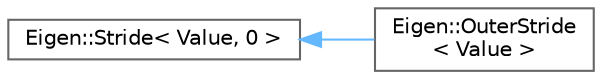 digraph "Graphical Class Hierarchy"
{
 // LATEX_PDF_SIZE
  bgcolor="transparent";
  edge [fontname=Helvetica,fontsize=10,labelfontname=Helvetica,labelfontsize=10];
  node [fontname=Helvetica,fontsize=10,shape=box,height=0.2,width=0.4];
  rankdir="LR";
  Node0 [id="Node000000",label="Eigen::Stride\< Value, 0 \>",height=0.2,width=0.4,color="grey40", fillcolor="white", style="filled",URL="$classEigen_1_1Stride.html",tooltip=" "];
  Node0 -> Node1 [id="edge1301_Node000000_Node000001",dir="back",color="steelblue1",style="solid",tooltip=" "];
  Node1 [id="Node000001",label="Eigen::OuterStride\l\< Value \>",height=0.2,width=0.4,color="grey40", fillcolor="white", style="filled",URL="$classEigen_1_1OuterStride.html",tooltip="Convenience specialization of Stride to specify only an outer stride See class Map for some examples."];
}
